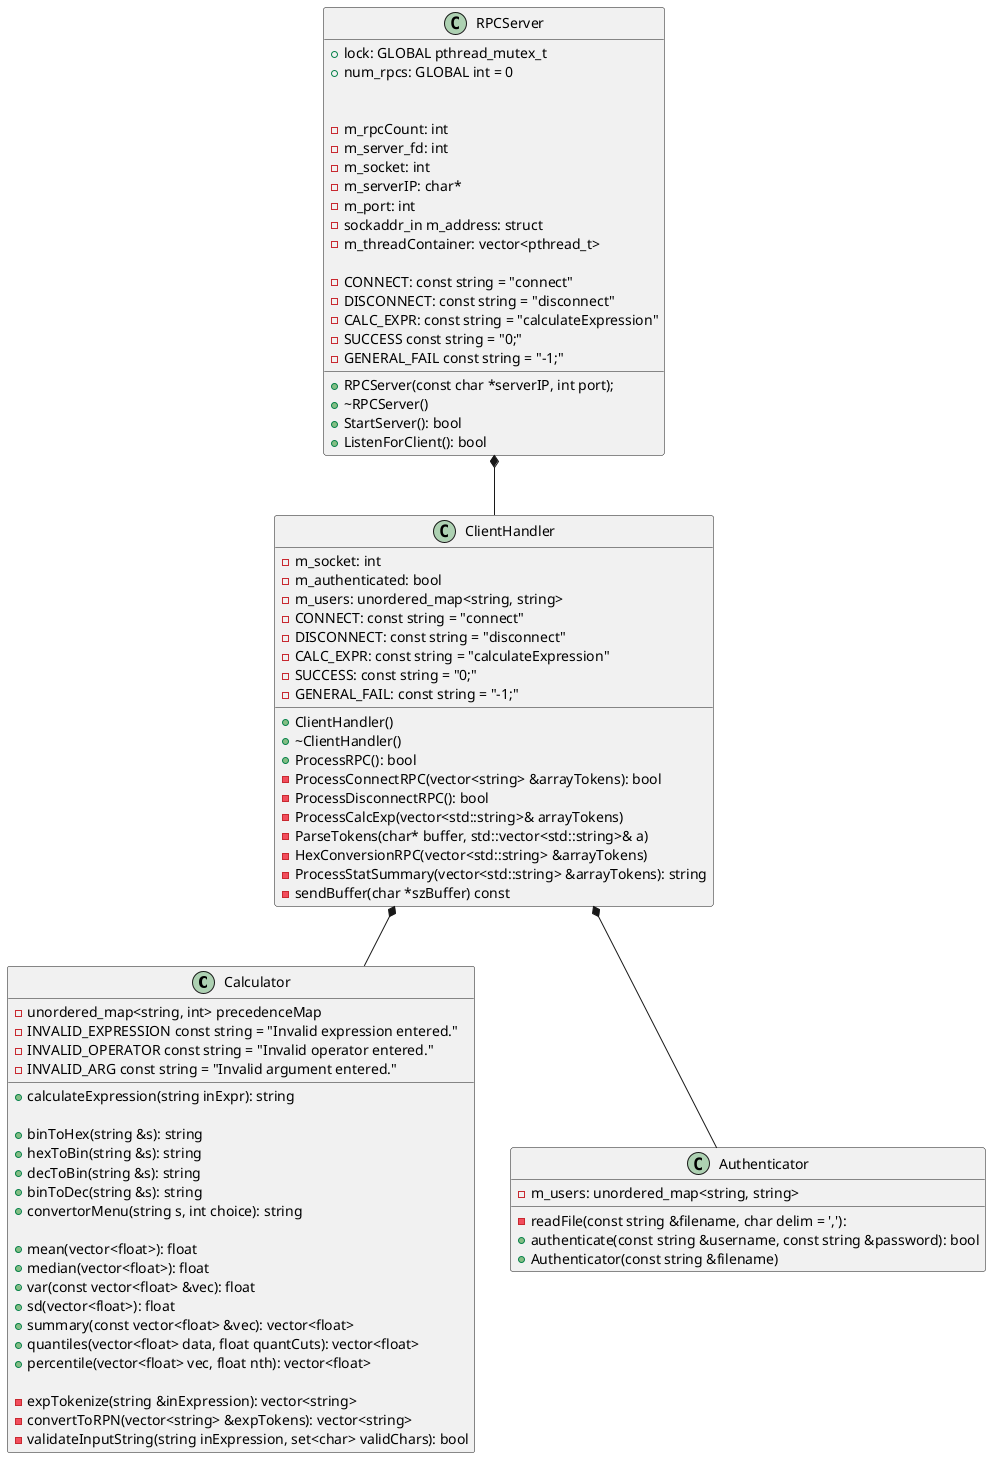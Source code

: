 @startuml
class Calculator {
        + calculateExpression(string inExpr): string

        + binToHex(string &s): string
        + hexToBin(string &s): string
        + decToBin(string &s): string
        + binToDec(string &s): string
        + convertorMenu(string s, int choice): string

        + mean(vector<float>): float
        + median(vector<float>): float
        + var(const vector<float> &vec): float
        + sd(vector<float>): float
        + summary(const vector<float> &vec): vector<float>
        + quantiles(vector<float> data, float quantCuts): vector<float>
        + percentile(vector<float> vec, float nth): vector<float>

        - expTokenize(string &inExpression): vector<string>
        - convertToRPN(vector<string> &expTokens): vector<string>
        - validateInputString(string inExpression, set<char> validChars): bool

        - unordered_map<string, int> precedenceMap
        - INVALID_EXPRESSION const string = "Invalid expression entered."
        - INVALID_OPERATOR const string = "Invalid operator entered."
        - INVALID_ARG const string = "Invalid argument entered."
}

class ClientHandler {
        + ClientHandler()
        + ~ClientHandler()
        + ProcessRPC(): bool

        - m_socket: int
        - m_authenticated: bool
        - m_users: unordered_map<string, string>
        - CONNECT: const string = "connect"
        - DISCONNECT: const string = "disconnect"
        - CALC_EXPR: const string = "calculateExpression"
        - SUCCESS: const string = "0;"
        - GENERAL_FAIL: const string = "-1;"

        - ProcessConnectRPC(vector<string> &arrayTokens): bool
        - ProcessDisconnectRPC(): bool
        - ProcessCalcExp(vector<std::string>& arrayTokens)
        - ParseTokens(char* buffer, std::vector<std::string>& a)
        - HexConversionRPC(vector<std::string> &arrayTokens)
        - ProcessStatSummary(vector<std::string> &arrayTokens): string
        - sendBuffer(char *szBuffer) const

}

class RPCServer {

        + lock: GLOBAL pthread_mutex_t
        + num_rpcs: GLOBAL int = 0

        + RPCServer(const char *serverIP, int port);
        + ~RPCServer()
        + StartServer(): bool
        + ListenForClient(): bool

        - m_rpcCount: int
        - m_server_fd: int
        - m_socket: int
        - m_serverIP: char*
        - m_port: int
        - sockaddr_in m_address: struct
        - m_threadContainer: vector<pthread_t>

        - CONNECT: const string = "connect"
        - DISCONNECT: const string = "disconnect"
        - CALC_EXPR: const string = "calculateExpression"
        - SUCCESS const string = "0;"
        - GENERAL_FAIL const string = "-1;"

}

Class Authenticator {
    - m_users: unordered_map<string, string>
    - readFile(const string &filename, char delim = ','):
    + authenticate(const string &username, const string &password): bool
    + Authenticator(const string &filename)

}

RPCServer *-- ClientHandler
ClientHandler *-- Calculator
ClientHandler *-- Authenticator


@enduml
